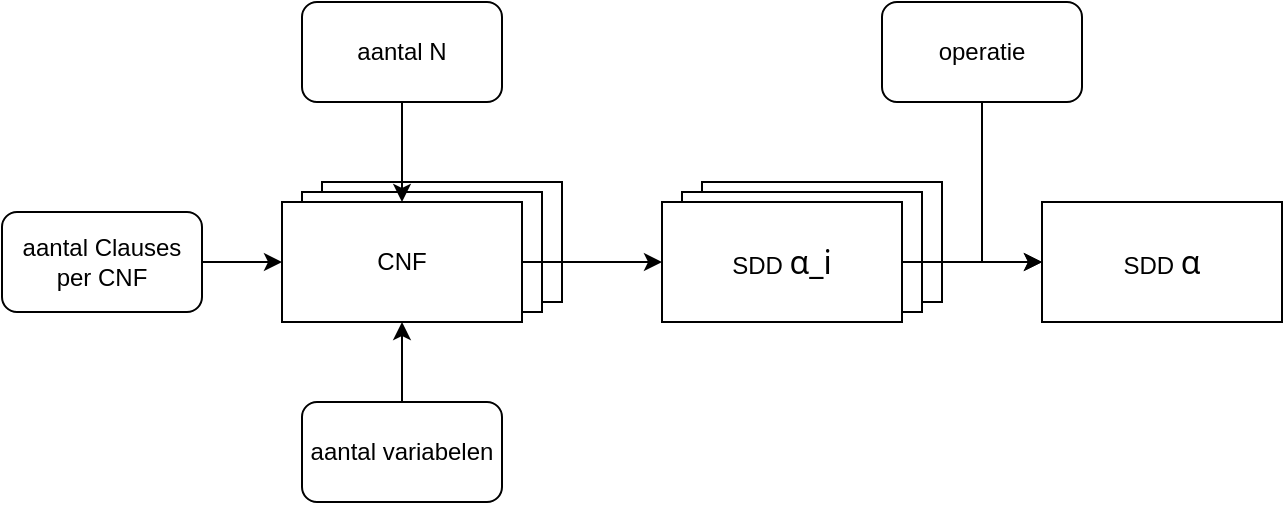 <mxfile version="24.2.0" type="device">
  <diagram name="Pagina-1" id="V3WfqM-thNujFk5MW7UW">
    <mxGraphModel dx="939" dy="529" grid="1" gridSize="10" guides="1" tooltips="1" connect="1" arrows="1" fold="1" page="1" pageScale="1" pageWidth="827" pageHeight="1169" math="0" shadow="0">
      <root>
        <mxCell id="0" />
        <mxCell id="1" parent="0" />
        <mxCell id="f-qYm4Km7zCYaurgx8sc-17" value="SDD" style="rounded=0;whiteSpace=wrap;html=1;" vertex="1" parent="1">
          <mxGeometry x="420" y="200" width="120" height="60" as="geometry" />
        </mxCell>
        <mxCell id="f-qYm4Km7zCYaurgx8sc-16" value="SDD" style="rounded=0;whiteSpace=wrap;html=1;" vertex="1" parent="1">
          <mxGeometry x="410" y="205" width="120" height="60" as="geometry" />
        </mxCell>
        <mxCell id="f-qYm4Km7zCYaurgx8sc-15" value="CNF" style="rounded=0;whiteSpace=wrap;html=1;" vertex="1" parent="1">
          <mxGeometry x="230" y="200" width="120" height="60" as="geometry" />
        </mxCell>
        <mxCell id="f-qYm4Km7zCYaurgx8sc-14" value="CNF" style="rounded=0;whiteSpace=wrap;html=1;" vertex="1" parent="1">
          <mxGeometry x="220" y="205" width="120" height="60" as="geometry" />
        </mxCell>
        <mxCell id="f-qYm4Km7zCYaurgx8sc-13" style="edgeStyle=orthogonalEdgeStyle;rounded=0;orthogonalLoop=1;jettySize=auto;html=1;exitX=1;exitY=0.5;exitDx=0;exitDy=0;entryX=0;entryY=0.5;entryDx=0;entryDy=0;" edge="1" parent="1" source="f-qYm4Km7zCYaurgx8sc-1" target="f-qYm4Km7zCYaurgx8sc-12">
          <mxGeometry relative="1" as="geometry" />
        </mxCell>
        <mxCell id="f-qYm4Km7zCYaurgx8sc-1" value="CNF" style="rounded=0;whiteSpace=wrap;html=1;" vertex="1" parent="1">
          <mxGeometry x="210" y="210" width="120" height="60" as="geometry" />
        </mxCell>
        <mxCell id="f-qYm4Km7zCYaurgx8sc-9" style="edgeStyle=orthogonalEdgeStyle;rounded=0;orthogonalLoop=1;jettySize=auto;html=1;exitX=0.5;exitY=1;exitDx=0;exitDy=0;entryX=0.5;entryY=0;entryDx=0;entryDy=0;" edge="1" parent="1" source="f-qYm4Km7zCYaurgx8sc-3" target="f-qYm4Km7zCYaurgx8sc-1">
          <mxGeometry relative="1" as="geometry" />
        </mxCell>
        <mxCell id="f-qYm4Km7zCYaurgx8sc-3" value="aantal N" style="rounded=1;whiteSpace=wrap;html=1;gradientColor=none;fillColor=default;" vertex="1" parent="1">
          <mxGeometry x="220" y="110" width="100" height="50" as="geometry" />
        </mxCell>
        <mxCell id="f-qYm4Km7zCYaurgx8sc-11" style="edgeStyle=orthogonalEdgeStyle;rounded=0;orthogonalLoop=1;jettySize=auto;html=1;exitX=1;exitY=0.5;exitDx=0;exitDy=0;entryX=0;entryY=0.5;entryDx=0;entryDy=0;" edge="1" parent="1" source="f-qYm4Km7zCYaurgx8sc-5" target="f-qYm4Km7zCYaurgx8sc-1">
          <mxGeometry relative="1" as="geometry" />
        </mxCell>
        <mxCell id="f-qYm4Km7zCYaurgx8sc-5" value="aantal Clauses per CNF" style="rounded=1;whiteSpace=wrap;html=1;" vertex="1" parent="1">
          <mxGeometry x="70" y="215" width="100" height="50" as="geometry" />
        </mxCell>
        <mxCell id="f-qYm4Km7zCYaurgx8sc-10" style="edgeStyle=orthogonalEdgeStyle;rounded=0;orthogonalLoop=1;jettySize=auto;html=1;exitX=0.5;exitY=0;exitDx=0;exitDy=0;entryX=0.5;entryY=1;entryDx=0;entryDy=0;" edge="1" parent="1" source="f-qYm4Km7zCYaurgx8sc-8" target="f-qYm4Km7zCYaurgx8sc-1">
          <mxGeometry relative="1" as="geometry" />
        </mxCell>
        <mxCell id="f-qYm4Km7zCYaurgx8sc-8" value="aantal variabelen" style="rounded=1;whiteSpace=wrap;html=1;" vertex="1" parent="1">
          <mxGeometry x="220" y="310" width="100" height="50" as="geometry" />
        </mxCell>
        <mxCell id="f-qYm4Km7zCYaurgx8sc-19" style="edgeStyle=orthogonalEdgeStyle;rounded=0;orthogonalLoop=1;jettySize=auto;html=1;exitX=1;exitY=0.5;exitDx=0;exitDy=0;entryX=0;entryY=0.5;entryDx=0;entryDy=0;" edge="1" parent="1" source="f-qYm4Km7zCYaurgx8sc-12" target="f-qYm4Km7zCYaurgx8sc-18">
          <mxGeometry relative="1" as="geometry" />
        </mxCell>
        <mxCell id="f-qYm4Km7zCYaurgx8sc-12" value="SDD&amp;nbsp;&lt;span style=&quot;font-family: Söhne, ui-sans-serif, system-ui, -apple-system, &amp;quot;Segoe UI&amp;quot;, Roboto, Ubuntu, Cantarell, &amp;quot;Noto Sans&amp;quot;, sans-serif, &amp;quot;Helvetica Neue&amp;quot;, Arial, &amp;quot;Apple Color Emoji&amp;quot;, &amp;quot;Segoe UI Emoji&amp;quot;, &amp;quot;Segoe UI Symbol&amp;quot;, &amp;quot;Noto Color Emoji&amp;quot;; font-size: 16px; text-align: start; white-space-collapse: preserve;&quot;&gt;α_i&lt;/span&gt;" style="rounded=0;whiteSpace=wrap;html=1;" vertex="1" parent="1">
          <mxGeometry x="400" y="210" width="120" height="60" as="geometry" />
        </mxCell>
        <mxCell id="f-qYm4Km7zCYaurgx8sc-18" value="SDD&amp;nbsp;&lt;span style=&quot;font-family: Söhne, ui-sans-serif, system-ui, -apple-system, &amp;quot;Segoe UI&amp;quot;, Roboto, Ubuntu, Cantarell, &amp;quot;Noto Sans&amp;quot;, sans-serif, &amp;quot;Helvetica Neue&amp;quot;, Arial, &amp;quot;Apple Color Emoji&amp;quot;, &amp;quot;Segoe UI Emoji&amp;quot;, &amp;quot;Segoe UI Symbol&amp;quot;, &amp;quot;Noto Color Emoji&amp;quot;; font-size: 16px; text-align: start; white-space-collapse: preserve;&quot;&gt;α&lt;/span&gt;" style="rounded=0;whiteSpace=wrap;html=1;" vertex="1" parent="1">
          <mxGeometry x="590" y="210" width="120" height="60" as="geometry" />
        </mxCell>
        <mxCell id="f-qYm4Km7zCYaurgx8sc-22" style="edgeStyle=orthogonalEdgeStyle;rounded=0;orthogonalLoop=1;jettySize=auto;html=1;exitX=0.5;exitY=1;exitDx=0;exitDy=0;" edge="1" parent="1" source="f-qYm4Km7zCYaurgx8sc-21">
          <mxGeometry relative="1" as="geometry">
            <mxPoint x="590.0" y="240" as="targetPoint" />
            <Array as="points">
              <mxPoint x="560" y="240" />
            </Array>
          </mxGeometry>
        </mxCell>
        <mxCell id="f-qYm4Km7zCYaurgx8sc-21" value="operatie" style="rounded=1;whiteSpace=wrap;html=1;gradientColor=none;fillColor=default;" vertex="1" parent="1">
          <mxGeometry x="510" y="110" width="100" height="50" as="geometry" />
        </mxCell>
      </root>
    </mxGraphModel>
  </diagram>
</mxfile>
